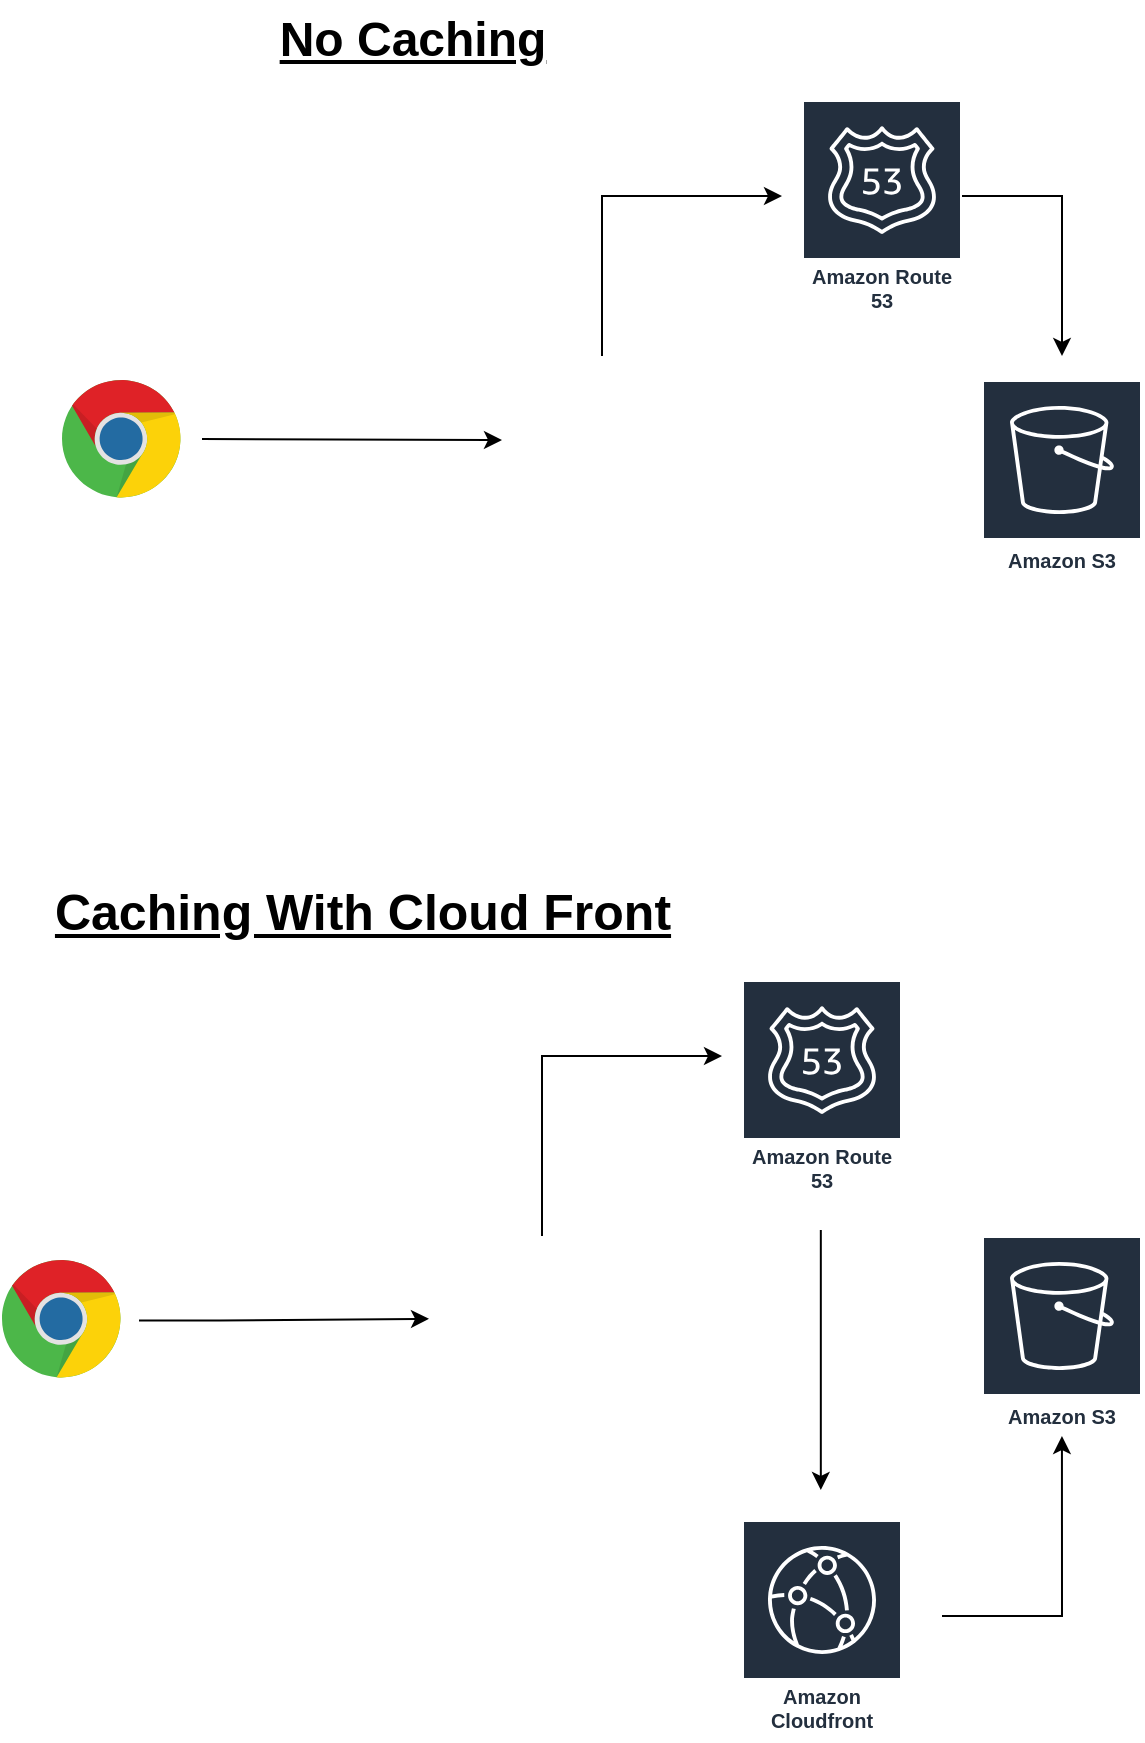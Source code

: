 <mxfile version="24.7.17">
  <diagram name="Page-1" id="tdnPYvg8tw8bxDMYClwD">
    <mxGraphModel dx="1687" dy="809" grid="1" gridSize="10" guides="1" tooltips="1" connect="1" arrows="1" fold="1" page="1" pageScale="1" pageWidth="827" pageHeight="1169" math="0" shadow="0">
      <root>
        <mxCell id="0" />
        <mxCell id="1" parent="0" />
        <mxCell id="bIBva6eTkF2jwUbDUuaH-14" style="edgeStyle=orthogonalEdgeStyle;rounded=0;orthogonalLoop=1;jettySize=auto;html=1;" edge="1" parent="1">
          <mxGeometry relative="1" as="geometry">
            <mxPoint x="730" y="308" as="targetPoint" />
            <mxPoint x="690" y="228" as="sourcePoint" />
            <Array as="points">
              <mxPoint x="610" y="228" />
              <mxPoint x="730" y="228" />
              <mxPoint x="730" y="308" />
            </Array>
          </mxGeometry>
        </mxCell>
        <mxCell id="bIBva6eTkF2jwUbDUuaH-1" value="" style="dashed=0;outlineConnect=0;html=1;align=center;labelPosition=center;verticalLabelPosition=bottom;verticalAlign=top;shape=mxgraph.weblogos.chrome" vertex="1" parent="1">
          <mxGeometry x="230" y="320" width="60" height="60" as="geometry" />
        </mxCell>
        <mxCell id="bIBva6eTkF2jwUbDUuaH-2" value="" style="endArrow=classic;html=1;rounded=0;entryX=0;entryY=0.5;entryDx=0;entryDy=0;" edge="1" parent="1">
          <mxGeometry width="50" height="50" relative="1" as="geometry">
            <mxPoint x="300" y="349.5" as="sourcePoint" />
            <mxPoint x="450" y="350" as="targetPoint" />
          </mxGeometry>
        </mxCell>
        <mxCell id="bIBva6eTkF2jwUbDUuaH-10" style="edgeStyle=orthogonalEdgeStyle;rounded=0;orthogonalLoop=1;jettySize=auto;html=1;" edge="1" parent="1">
          <mxGeometry relative="1" as="geometry">
            <mxPoint x="590" y="228" as="targetPoint" />
            <mxPoint x="500" y="308" as="sourcePoint" />
            <Array as="points">
              <mxPoint x="560" y="228" />
              <mxPoint x="541" y="228" />
            </Array>
          </mxGeometry>
        </mxCell>
        <mxCell id="bIBva6eTkF2jwUbDUuaH-4" value="No Caching" style="text;html=1;align=center;verticalAlign=middle;resizable=0;points=[];autosize=1;strokeColor=none;fillColor=none;fontSize=24;fontStyle=5" vertex="1" parent="1">
          <mxGeometry x="330" y="130" width="150" height="40" as="geometry" />
        </mxCell>
        <mxCell id="bIBva6eTkF2jwUbDUuaH-12" value="" style="shape=image;html=1;verticalAlign=top;verticalLabelPosition=bottom;labelBackgroundColor=#ffffff;imageAspect=0;aspect=fixed;image=https://cdn2.iconfinder.com/data/icons/boxicons-logos/24/bxl-react-128.png" vertex="1" parent="1">
          <mxGeometry x="460" y="308" width="84" height="84" as="geometry" />
        </mxCell>
        <mxCell id="bIBva6eTkF2jwUbDUuaH-13" value="Amazon Route 53" style="sketch=0;outlineConnect=0;fontColor=#232F3E;gradientColor=none;strokeColor=#ffffff;fillColor=#232F3E;dashed=0;verticalLabelPosition=middle;verticalAlign=bottom;align=center;html=1;whiteSpace=wrap;fontSize=10;fontStyle=1;spacing=3;shape=mxgraph.aws4.productIcon;prIcon=mxgraph.aws4.route_53;" vertex="1" parent="1">
          <mxGeometry x="600" y="180" width="80" height="110" as="geometry" />
        </mxCell>
        <mxCell id="bIBva6eTkF2jwUbDUuaH-15" value="Amazon S3" style="sketch=0;outlineConnect=0;fontColor=#232F3E;gradientColor=none;strokeColor=#ffffff;fillColor=#232F3E;dashed=0;verticalLabelPosition=middle;verticalAlign=bottom;align=center;html=1;whiteSpace=wrap;fontSize=10;fontStyle=1;spacing=3;shape=mxgraph.aws4.productIcon;prIcon=mxgraph.aws4.s3;" vertex="1" parent="1">
          <mxGeometry x="690" y="320" width="80" height="100" as="geometry" />
        </mxCell>
        <mxCell id="bIBva6eTkF2jwUbDUuaH-24" value="" style="dashed=0;outlineConnect=0;html=1;align=center;labelPosition=center;verticalLabelPosition=bottom;verticalAlign=top;shape=mxgraph.weblogos.chrome" vertex="1" parent="1">
          <mxGeometry x="200" y="760" width="60" height="60" as="geometry" />
        </mxCell>
        <mxCell id="bIBva6eTkF2jwUbDUuaH-25" value="" style="endArrow=classic;html=1;rounded=0;" edge="1" parent="1">
          <mxGeometry width="50" height="50" relative="1" as="geometry">
            <mxPoint x="609.41" y="745" as="sourcePoint" />
            <mxPoint x="609.41" y="875" as="targetPoint" />
            <Array as="points">
              <mxPoint x="609.41" y="805" />
            </Array>
          </mxGeometry>
        </mxCell>
        <mxCell id="bIBva6eTkF2jwUbDUuaH-26" style="edgeStyle=orthogonalEdgeStyle;rounded=0;orthogonalLoop=1;jettySize=auto;html=1;" edge="1" parent="1">
          <mxGeometry relative="1" as="geometry">
            <mxPoint x="729.97" y="848" as="targetPoint" />
            <mxPoint x="670" y="938" as="sourcePoint" />
            <Array as="points">
              <mxPoint x="719.97" y="938" />
              <mxPoint x="700.97" y="938" />
            </Array>
          </mxGeometry>
        </mxCell>
        <mxCell id="bIBva6eTkF2jwUbDUuaH-27" value="Caching With Cloud Front" style="text;html=1;align=center;verticalAlign=middle;resizable=0;points=[];autosize=1;strokeColor=none;fillColor=none;fontSize=25;fontStyle=5" vertex="1" parent="1">
          <mxGeometry x="225" y="565" width="310" height="40" as="geometry" />
        </mxCell>
        <mxCell id="bIBva6eTkF2jwUbDUuaH-28" value="" style="shape=image;html=1;verticalAlign=top;verticalLabelPosition=bottom;labelBackgroundColor=#ffffff;imageAspect=0;aspect=fixed;image=https://cdn2.iconfinder.com/data/icons/boxicons-logos/24/bxl-react-128.png" vertex="1" parent="1">
          <mxGeometry x="430" y="748" width="84" height="84" as="geometry" />
        </mxCell>
        <mxCell id="bIBva6eTkF2jwUbDUuaH-29" value="Amazon Route 53" style="sketch=0;outlineConnect=0;fontColor=#232F3E;gradientColor=none;strokeColor=#ffffff;fillColor=#232F3E;dashed=0;verticalLabelPosition=middle;verticalAlign=bottom;align=center;html=1;whiteSpace=wrap;fontSize=10;fontStyle=1;spacing=3;shape=mxgraph.aws4.productIcon;prIcon=mxgraph.aws4.route_53;" vertex="1" parent="1">
          <mxGeometry x="570" y="620" width="80" height="110" as="geometry" />
        </mxCell>
        <mxCell id="bIBva6eTkF2jwUbDUuaH-30" value="Amazon S3" style="sketch=0;outlineConnect=0;fontColor=#232F3E;gradientColor=none;strokeColor=#ffffff;fillColor=#232F3E;dashed=0;verticalLabelPosition=middle;verticalAlign=bottom;align=center;html=1;whiteSpace=wrap;fontSize=10;fontStyle=1;spacing=3;shape=mxgraph.aws4.productIcon;prIcon=mxgraph.aws4.s3;" vertex="1" parent="1">
          <mxGeometry x="690" y="748" width="80" height="100" as="geometry" />
        </mxCell>
        <mxCell id="bIBva6eTkF2jwUbDUuaH-31" value="Amazon Cloudfront" style="sketch=0;outlineConnect=0;fontColor=#232F3E;gradientColor=none;strokeColor=#ffffff;fillColor=#232F3E;dashed=0;verticalLabelPosition=middle;verticalAlign=bottom;align=center;html=1;whiteSpace=wrap;fontSize=10;fontStyle=1;spacing=3;shape=mxgraph.aws4.productIcon;prIcon=mxgraph.aws4.cloudfront;" vertex="1" parent="1">
          <mxGeometry x="570" y="890" width="80" height="110" as="geometry" />
        </mxCell>
        <mxCell id="bIBva6eTkF2jwUbDUuaH-32" value="" style="endArrow=classic;html=1;rounded=0;" edge="1" parent="1">
          <mxGeometry width="50" height="50" relative="1" as="geometry">
            <mxPoint x="268.5" y="790.23" as="sourcePoint" />
            <mxPoint x="413.5" y="789.41" as="targetPoint" />
            <Array as="points">
              <mxPoint x="308.5" y="790.23" />
            </Array>
          </mxGeometry>
        </mxCell>
        <mxCell id="bIBva6eTkF2jwUbDUuaH-33" style="edgeStyle=orthogonalEdgeStyle;rounded=0;orthogonalLoop=1;jettySize=auto;html=1;" edge="1" parent="1">
          <mxGeometry relative="1" as="geometry">
            <mxPoint x="560" y="658" as="targetPoint" />
            <mxPoint x="470" y="748" as="sourcePoint" />
            <Array as="points">
              <mxPoint x="470" y="658" />
            </Array>
          </mxGeometry>
        </mxCell>
      </root>
    </mxGraphModel>
  </diagram>
</mxfile>
